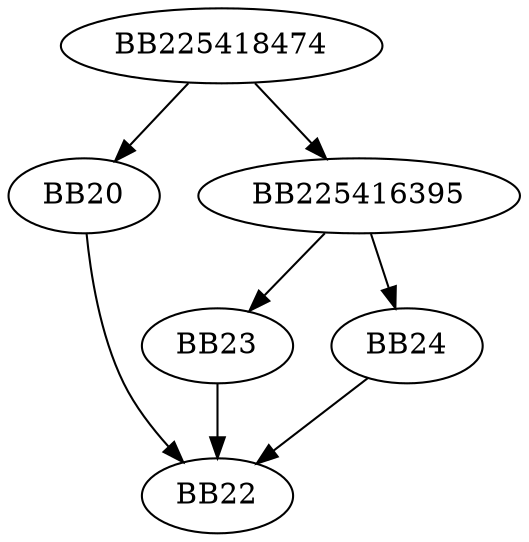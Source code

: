 digraph G{
	BB225418474->BB20;
	BB225418474->BB225416395;
	BB20->BB22;
	BB225416395->BB23;
	BB225416395->BB24;
	BB24->BB22;
	BB23->BB22;
}
